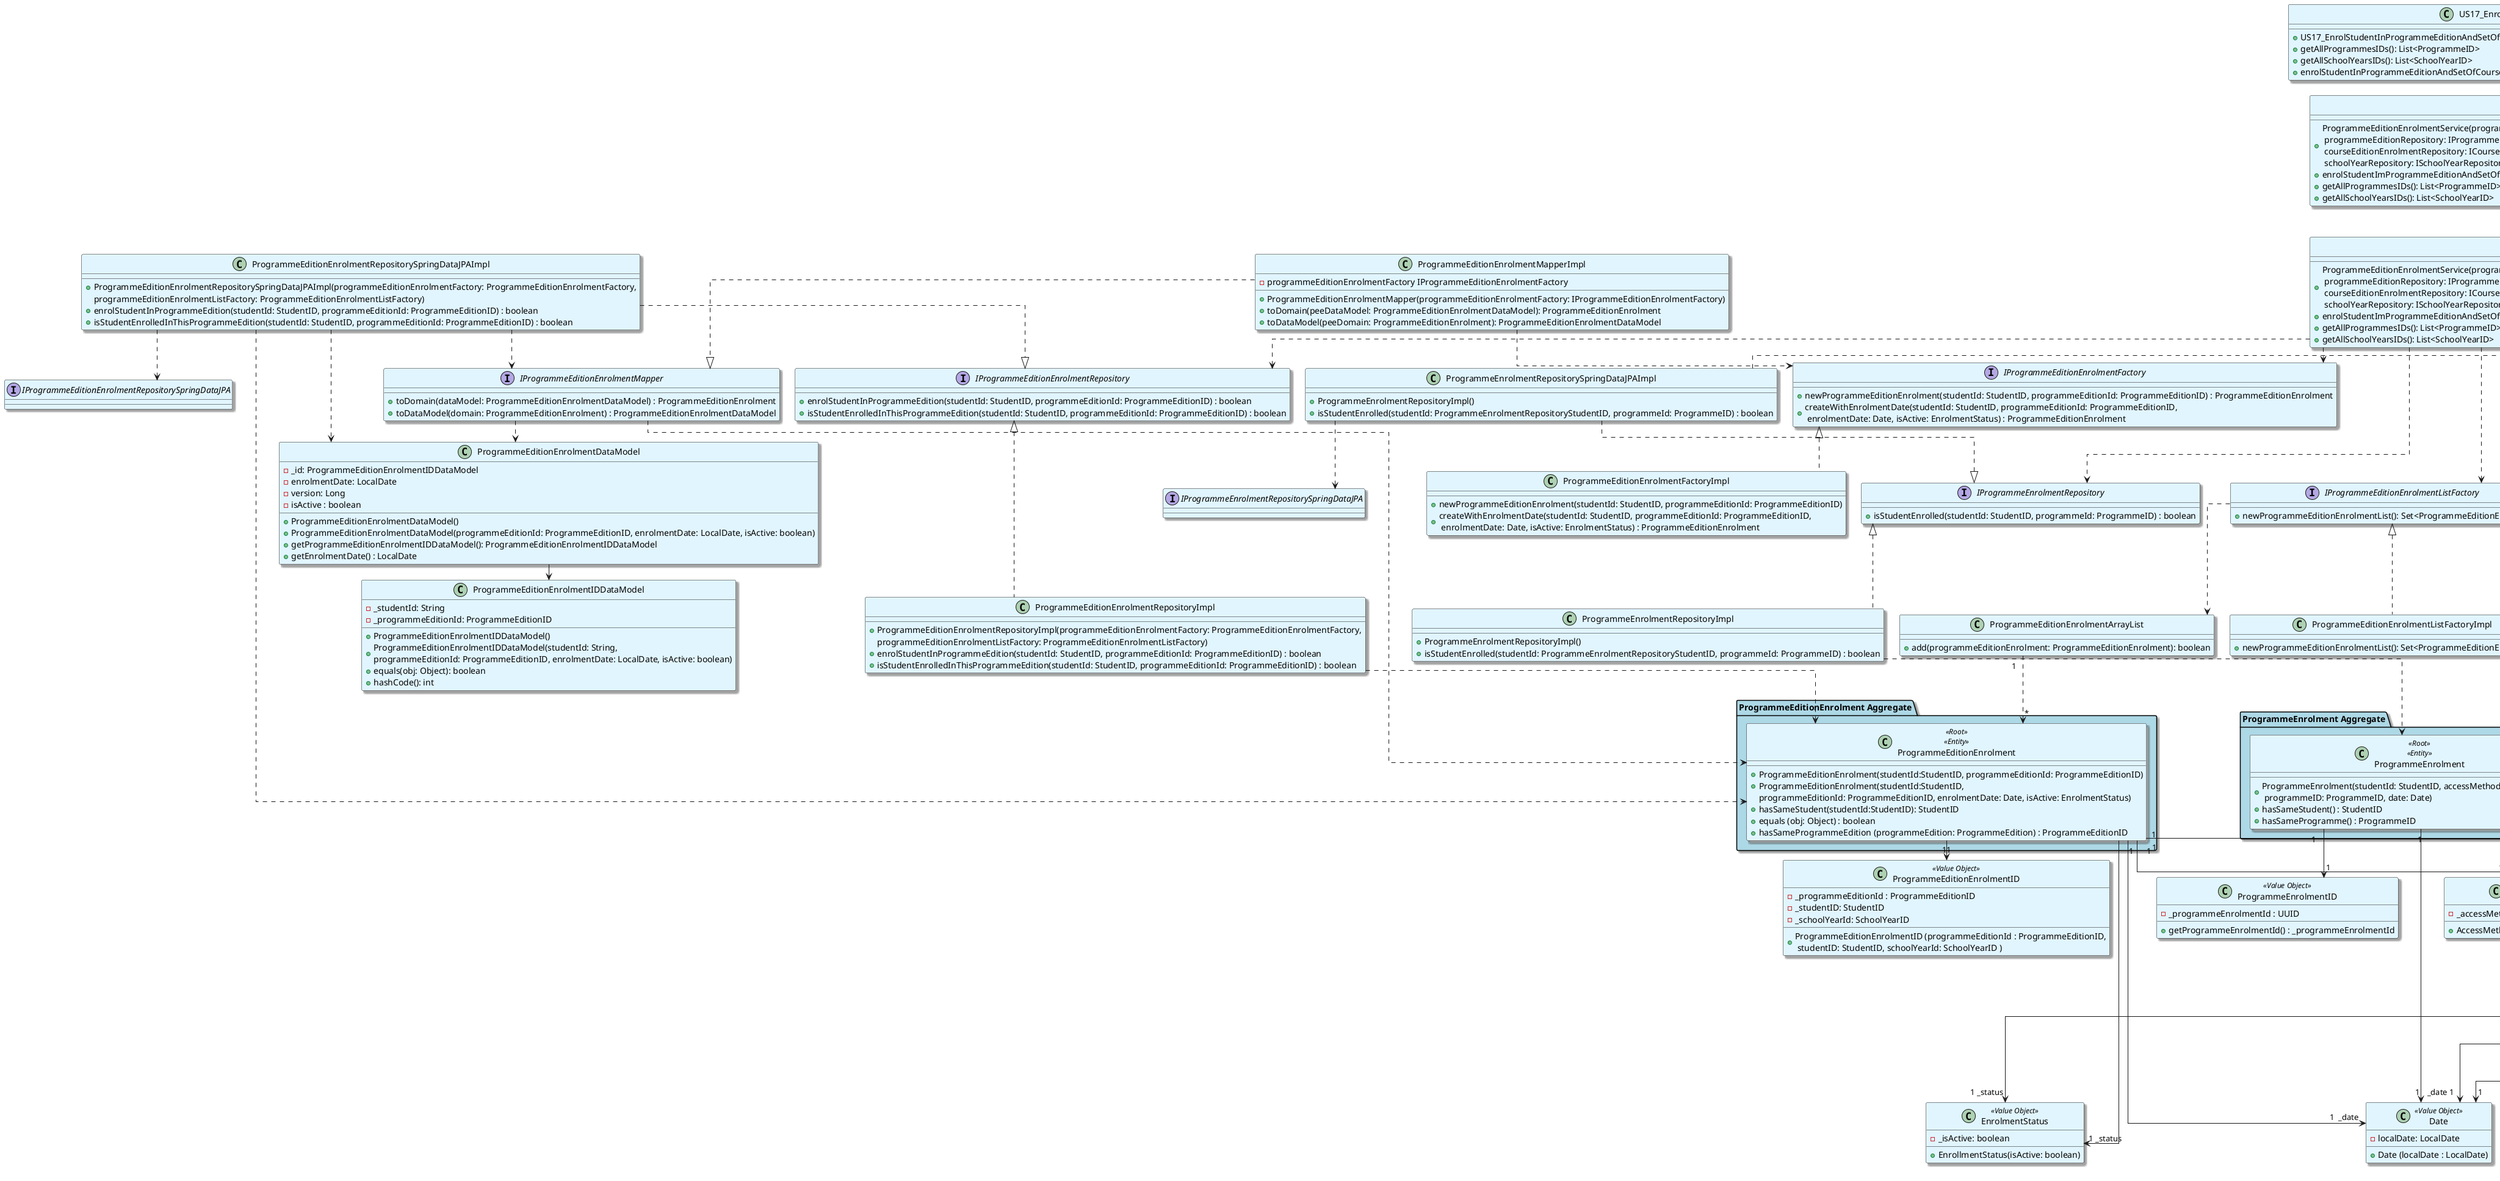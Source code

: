 @startuml
'!pragma layout smetana
'left to right direction
'top to bottom direction

skinparam ranksep 25
skinparam nodesep 25
skinparam classBackgroundColor #E1F5FE
skinparam linetype ortho

skinparam classFontSize 14
skinparam shadowing true
skinparam rectangle {
  RoundCorner 20
}


class US17_EnrolStudentInProgrammeEditionAndSetOfCoursesEditionsController {
    +US17_EnrolStudentInProgrammeEditionAndSetOfCoursesEditionsController(programmeEditionEnrolmentService: IProgrammeEditionEnrolmentService)
    +getAllProgrammesIDs(): List<ProgrammeID>
    +getAllSchoolYearsIDs(): List<SchoolYearID>
    +enrolStudentInProgrammeEditionAndSetOfCoursesEditionsController(studentId: StudentID, programmeId: ProgrammeID, schoolYearId: SchoolYearID)
}


' Service Interfaces
interface IProgrammeEditionEnrolmentService{
    +ProgrammeEditionEnrolmentService(programmeEditionEnrolmentRepository: IProgrammeEditionEnrolmentRepository, \n programmeEditionRepository: IProgrammeEditionRepository, programmeRepository: IProgrammeRepository, \n courseEditionEnrolmentRepository: ICourseEditionEnrolmentRepository, courseEditionRepository: ICourseEditionRepository, \n schoolYearRepository: ISchoolYearRepository, programmeEnrolmentRepository: IProgrammeEnrolmentRepository
    +enrolStudentImProgrammeEditionAndSetOfCoursesEditions(studentId: StudentID, programmeId: ProgrammeID, schoolYearId: SchoolYearID
    +getAllProgrammesIDs(): List<ProgrammeID>
    +getAllSchoolYearsIDs(): List<SchoolYearID>
    }

' Repository Interfaces
interface IProgrammeEditionEnrolmentRepository {
    +enrolStudentInProgrammeEdition(studentId: StudentID, programmeEditionId: ProgrammeEditionID) : boolean
    +isStudentEnrolledInThisProgrammeEdition(studentId: StudentID, programmeEditionId: ProgrammeEditionID) : boolean
}

interface IProgrammeEditionRepository {
    +findProgrammeEditionIDByProgrammeIDAndSchoolYearID(programmeId: ProgrammeID, schoolYearId: SchoolYearID) : Optional<ProgrammeEditionID>
}

interface IProgrammeRepository {
    +getAllProgrammesIDs() : List<ProgrammeID>
}

interface ICourseEditionEnrolmentRepository {
    +enrolStudentInACourseEdition (studentId: StudentID, courseEditionId: CourseEditionID) : boolean
    +findByStudentAndEdition (studentId: StudentID, courseEditionId: CourseEditionID) : Optional<CourseEditionEnrolment>
    +enrolStudentInProgrammeEditionCoursesEditions (studentId: StudentID, courseEditionsId: List<CourseEditionID>) : void
}

interface ICourseEditionRepository {
    +findCourseEditionsByProgrammeEdition(programmeEditionId: ProgrammeEditionID): List<CourseEditionId>
}

interface ISchoolYearRepository {
    +getAllSchoolYearsIDs() : List<SchoolYearID>
}

interface IProgrammeEnrolmentRepository {
    +isStudentEnrolled(studentId: StudentID, programmeId: ProgrammeID) : boolean
}

interface IProgrammeEditionEnrolmentFactory{
    +newProgrammeEditionEnrolment(studentId: StudentID, programmeEditionId: ProgrammeEditionID) : ProgrammeEditionEnrolment
    +createWithEnrolmentDate(studentId: StudentID, programmeEditionId: ProgrammeEditionID,\n enrolmentDate: Date, isActive: EnrolmentStatus) : ProgrammeEditionEnrolment
}

interface IProgrammeEditionEnrolmentListFactory{
    +newProgrammeEditionEnrolmentList(): Set<ProgrammeEditionEnrolmentId>
}

interface IProgrammeEditionEnrolmentRepositorySpringDataJPA {
}

interface IProgrammeRepositorySpringDataJPA {
}

interface IProgrammeEditionRepositorySpringDataJPA {
}

interface IProgrammeEnrolmentRepositorySpringDataJPA {
}

interface ICourseEditionEnrolmentRepositorySpringDataJPA {
}

interface ICourseEditionRepositorySpringDataJPA {
}

interface ISchoolYearRepositorySpringDataJPA {
}

interface IProgrammeEditionEnrolmentMapper {
    +toDomain(dataModel: ProgrammeEditionEnrolmentDataModel) : ProgrammeEditionEnrolment
    +toDataModel(domain: ProgrammeEditionEnrolment) : ProgrammeEditionEnrolmentDataModel
}

' Services
class ProgrammeEditionEnrolmentServiceImpl {
    +ProgrammeEditionEnrolmentService(programmeEditionEnrolmentRepository: IProgrammeEditionEnrolmentRepository, \n programmeEditionRepository: IProgrammeEditionRepository, programmeRepository: IProgrammeRepository, \n courseEditionEnrolmentRepository: ICourseEditionEnrolmentRepository, courseEditionRepository: ICourseEditionRepository, \n schoolYearRepository: ISchoolYearRepository, programmeEnrolmentRepository: IProgrammeEnrolmentRepository
    +enrolStudentImProgrammeEditionAndSetOfCoursesEditions(studentId: StudentID, programmeId: ProgrammeID, schoolYearId: SchoolYearID
    +getAllProgrammesIDs(): List<ProgrammeID>
    +getAllSchoolYearsIDs(): List<SchoolYearID>
}

'Repositories
class ProgrammeEditionEnrolmentRepositoryImpl {
    +ProgrammeEditionEnrolmentRepositoryImpl(programmeEditionEnrolmentFactory: ProgrammeEditionEnrolmentFactory,
          programmeEditionEnrolmentListFactory: ProgrammeEditionEnrolmentListFactory)
    +enrolStudentInProgrammeEdition(studentId: StudentID, programmeEditionId: ProgrammeEditionID) : boolean
    +isStudentEnrolledInThisProgrammeEdition(studentId: StudentID, programmeEditionId: ProgrammeEditionID) : boolean
}

class ProgrammeEditionEnrolmentRepositorySpringDataJPAImpl {
    +ProgrammeEditionEnrolmentRepositorySpringDataJPAImpl(programmeEditionEnrolmentFactory: ProgrammeEditionEnrolmentFactory,
          programmeEditionEnrolmentListFactory: ProgrammeEditionEnrolmentListFactory)
    +enrolStudentInProgrammeEdition(studentId: StudentID, programmeEditionId: ProgrammeEditionID) : boolean
    +isStudentEnrolledInThisProgrammeEdition(studentId: StudentID, programmeEditionId: ProgrammeEditionID) : boolean
}

class ProgrammeEditionRepositoryImpl {
    +ProgrammeEditionRepositoryImpl(programmeEditionFactory: ProgrammeEditionFactory)
    +findProgrammeEditionIDByProgrammeIDAndSchoolYearID(programmeId: ProgrammeID, schoolYearId: SchoolYearID) : Optional<ProgrammeEditionID>
}

class ProgrammeEditionRepositorySpringDataJPAImpl {
    +ProgrammeEditionRepositoryImpl(programmeEditionFactory: ProgrammeEditionFactory)
    +findProgrammeEditionIDByProgrammeIDAndSchoolYearID(programmeId: ProgrammeID, schoolYearId: SchoolYearID) : Optional<ProgrammeEditionID>
}

class ProgrammeRepositoryImpl {
    +ProgrammeRepositoryImpl(programmeFactory: ProgrammeFactory)
    +getAllProgrammesIDs() : List<ProgrammeID>
}

class ProgrammeRepositorySpringDataJPAImpl {
    +ProgrammeRepositoryImpl(programmeFactory: ProgrammeFactory)
    +getAllProgrammesIDs() : List<ProgrammeID>
}

class CourseEditionEnrolmentRepositoryImpl {
    +CourseEditionEnrolmentRepositoryImpl ()
    +enrolStudentInACourseEdition(studentId: StudentID, courseEditionId: CourseEditionID) : boolean
    +findByStudentAndEdition(studentId: StudentID, courseEditionId: CourseEditionID) : Optional<CourseEditionEnrolment>
    +enrolStudentInProgrammeEditionCoursesEditions(studentId: StudentID, courseEditions: List<CourseEditionID>) : void
}

class CourseEditionEnrolmentRepositorySpringDataJPAImpl {
    +CourseEditionEnrolmentRepositoryImpl ()
    +enrolStudentInACourseEdition(studentId: StudentID, courseEditionId: CourseEditionID) : boolean
    +findByStudentAndEdition(studentId: StudentID, courseEditionId: CourseEditionID) : Optional<CourseEditionEnrolment>
    +enrolStudentInProgrammeEditionCoursesEditions(studentId: StudentID, courseEditions: List<CourseEditionID>) : void
}

class CourseEditionRepositoryImpl {
    +CourseEditionRepositoryImpl(courseEditionFactory: CourseEditionFactory)
    +findCourseEditionsByProgrammeEdition(programmeEdition: ProgrammeEdition) : List<CourseEditionID>
}

class CourseEditionRepositorySpringDataJPAImpl {
    +CourseEditionRepositoryImpl(courseEditionFactory: CourseEditionFactory)
    +findCourseEditionsByProgrammeEdition(programmeEdition: ProgrammeEdition) : List<CourseEditionID>
}

class SchoolYearRepositoryImpl {
    +SchoolYearRepositoryImpl(schoolYearFactory: SchoolYearFactory, schoolYearListFactory: SchoolYearListFactory)
    +getAllSchoolYearsIDs() : List<SchoolYearID>
}

class SchoolYearRepositorySpringDataJPAImpl {
    +SchoolYearRepositoryImpl(schoolYearFactory: SchoolYearFactory, schoolYearListFactory: SchoolYearListFactory)
    +getAllSchoolYearsIDs() : List<SchoolYearID>
}

class ProgrammeEnrolmentRepositoryImpl {
    +ProgrammeEnrolmentRepositoryImpl()
    +isStudentEnrolled(studentId: ProgrammeEnrolmentRepositoryStudentID, programmeId: ProgrammeID) : boolean
}

class ProgrammeEnrolmentRepositorySpringDataJPAImpl {
    +ProgrammeEnrolmentRepositoryImpl()
    +isStudentEnrolled(studentId: ProgrammeEnrolmentRepositoryStudentID, programmeId: ProgrammeID) : boolean
}


'Aggregates
package "CourseEditionEnrolment Aggregate" #Lightblue {
    class CourseEditionEnrolment <<Root>> <<Entity>> {
    +CourseEditionEnrolment(studentId:StudentID, courseEditionId: CourseEditionID)
    +hasStudent (studentId: StudentID) : boolean
    +hasCourseEdition (courseEditionId: CourseEditionID) : boolean
    }
}

package "ProgrammeEditionEnrolment Aggregate" #Lightblue {
    class ProgrammeEditionEnrolment <<Root>> <<Entity>> {
        +ProgrammeEditionEnrolment(studentId:StudentID, programmeEditionId: ProgrammeEditionID)
        +ProgrammeEditionEnrolment(studentId:StudentID,
                 programmeEditionId: ProgrammeEditionID, enrolmentDate: Date, isActive: EnrolmentStatus)
        +hasSameStudent(studentId:StudentID): StudentID
        +equals (obj: Object) : boolean
        +hasSameProgrammeEdition (programmeEdition: ProgrammeEdition) : ProgrammeEditionID
    }
}

package "Programme Aggregate" #Lightblue{
    class Programme <<Root>> <<Entity>>  {
     + Programme(name : NameWithNumbersAndSpecialChars, acronym : Acronym,\n quantityOfEcts: QuantEcts, quantityOfSemesters : QuantSemesters,
          degreeTypeID : DegreeTypeID, departmentID : DepartmentID, programmeDirectorID : TeacherID)
     +getProgrammesID() : ProgrammeID
    }
 }

 package "Student Aggregate" #Lightblue{
     class Student <<Root>> <<Entity>> {
         +Student(studentId: StudentID, name: Name, NIF: NIF, phone: Phone,
         email: Email, address: Address, academicEmail  : StudentAcademicEmail)
     }
 }

 package "ProgrammeEdition Aggregate" #Lightblue{
     class ProgrammeEdition <<Root>> <<Entity>> {
         +ProgrammeEdition(programmeId: ProgrammeID, schoolYearId: SchoolYearID)
         +findProgrammeIDInProgrammeEdition() : ProgrammeID
         +findSchoolYearIDInProgrammeEdition() : SchoolYearID
     }
 }

 package "CourseEdition Aggregate" #Lightblue{
     class CourseEdition <<Root>> <<Entity>> {
         +CourseEdition(programmeEditionId: ProgrammeEditionID,\n courseInStudyPlanID: CourseInStudyPlanID, courseEditionId: CourseEditionID)
         +whatProgrammeEditionBelongsThisCourseEdition() : ProgrammeEditionID
     }
 }

 package "SchoolYear Aggregate" #Lightblue{
     class SchoolYear <<Root>> <<Entity>>  {
        +SchoolYear(description: Description, startDate: Date, endDate: Date)
    }
 }

package "ProgrammeEnrolment Aggregate" #Lightblue{
    class ProgrammeEnrolment <<Root>> <<Entity>> {
        +ProgrammeEnrolment(studentId: StudentID, accessMethod: AccessMethod,\n programmeID: ProgrammeID, date: Date)
        +hasSameStudent() : StudentID
        +hasSameProgramme() : ProgrammeID
    }
}

'DataModel

class ProgrammeEditionEnrolmentIDDataModel {
      - _studentId: String
      - _programmeEditionId: ProgrammeEditionID
      + ProgrammeEditionEnrolmentIDDataModel()
      + ProgrammeEditionEnrolmentIDDataModel(studentId: String, \nprogrammeEditionId: ProgrammeEditionID, enrolmentDate: LocalDate, isActive: boolean)
      + equals(obj: Object): boolean
      + hashCode(): int
}

class ProgrammeEditionEnrolmentDataModel{
      - _id: ProgrammeEditionEnrolmentIDDataModel
      - enrolmentDate: LocalDate
      - version: Long
      - isActive : boolean
      + ProgrammeEditionEnrolmentDataModel()
      + ProgrammeEditionEnrolmentDataModel(programmeEditionId: ProgrammeEditionID, enrolmentDate: LocalDate, isActive: boolean)
      +getProgrammeEditionEnrolmentIDDataModel(): ProgrammeEditionEnrolmentIDDataModel
      +getEnrolmentDate() : LocalDate
      }

'Mapper
class ProgrammeEditionEnrolmentMapperImpl{
      - programmeEditionEnrolmentFactory IProgrammeEditionEnrolmentFactory
      + ProgrammeEditionEnrolmentMapper(programmeEditionEnrolmentFactory: IProgrammeEditionEnrolmentFactory)
      + toDomain(peeDataModel: ProgrammeEditionEnrolmentDataModel): ProgrammeEditionEnrolment
      + toDataModel(peeDomain: ProgrammeEditionEnrolment): ProgrammeEditionEnrolmentDataModel
}

'Value Objects

class CourseEditionEnrolmentID <<Value Object>>{
    -_studentID: StudentID
    - _courseEditionID : CourseEditionID
    + CourseEditionEnrolmentID (studentId: StudentID, courseEditionID : CourseEditionID)
}

class ProgrammeEditionEnrolmentID <<Value Object>> {
    - _programmeEditionId : ProgrammeEditionID
    -_studentID: StudentID
    -_schoolYearId: SchoolYearID
    + ProgrammeEditionEnrolmentID (programmeEditionId : ProgrammeEditionID,\n studentID: StudentID, schoolYearId: SchoolYearID )
}

class ProgrammeID <<Value Object>> {
    -_name : NameWithNumbersAndSpecialChars
    -_acronym : Acronym
    + ProgrammeID (name : NameWithNumbersAndSpecialChars,acronym : Acronym)
}

class StudentID <<Value Object>> {
    -_uniqueNumber : int
    + StudentID(uniqueNumber : int)
}

class Name <<Value Object>> {
    -_name : String
    + Name(name : String)
}

class NIF <<Value Object>> {
    -_NIF : String
    + NIF(NIF : String)
}

class Phone <<Value Object>> {
    -_phone : String
    + Phone(phone : String)
}

class Acronym <<Value Object>> {
     -_acronym : String
     + Acronym(acronym : String)
}

class QuantEcts <<ValueObject>> {
    -_quantEcts: int
    + QuantEcts(quantityOfEcts : int)
}

class QuantityOfSemesters <<ValueObject>> {
    -_quantityOfSemesters: int
    + QuantSemesters(quantityOfSemesters: int)
}

class Email <<Value Object>> {
    -_email : String
    + Email(email : String)
}

class AccessMethodID <<Value Object>> {
    -_accessMethodID : UUID
    + AccessMethod(_accessMethodId : UUID)
}


class NameWithNumbersAndSpecialChars <<Value Object>> {
    -_nameWithNumbersAndSpecialChars : String
    + NameWithNumbersAndSpecialChars\n(_nameWithNumbersAndSpecialChars : String)
}

class StudentAcademicEmail <<Value Object>> {
    -_studentAcademicEmail : String
    + StudentAcademicEmail(institutionalEmail : String)
}
class Address <<Value Object>> {
        +Address(street: Street, postalCode: PostalCode, location: Location, country: Country)
        + getStreet() : Street
        + getPostalCode() : PostalCode
        + getLocation() : Location
        + getCountry() : Country
    }

class Street <<Value Object>> {
    -_street : String
    + Street(street : String)
}

class PostalCode <<Value Object>> {
    -_postalCode : String
    + PostalCode(postalCode : String)
}

class Location <<Value Object>> {
    -_location : String
    + Location(location : String)
}

class Country <<Value Object>> {
    -_country : String
    + Country(country : String)
}

class ProgrammeEnrolmentID <<Value Object>>{
    - _programmeEnrolmentId : UUID
    + getProgrammeEnrolmentId() : _programmeEnrolmentId
}

class CourseEditionID <<Value Object>>{
    -_programmeEditionId : ProgrammeEditionID
    -_courseInStudyPlanId : CourseInStudyPlanID
    + CourseEditionId (programmeEditionId : ProgrammeEditionID,\n courseInStudyPlanId : CourseInStudyPlanID)
}

class ProgrammeEditionID <<Value Object>> {
        -_programmeID : ProgrammeID
        -_schoolYearID : SchoolYearID
        + ProgrammeEditionId (programmeID : ProgrammeID,\n schoolYearID : SchoolYearID )
}

class SchoolYearID <<Value Object>>{
    -_schoolYearID : UUID
    + SchoolYearId (schoolYearID: UUID)
    }

class Date <<Value Object>> {
     -localDate: LocalDate
     +Date (localDate : LocalDate)
}

class CourseInStudyPlanID <<Value Object>> {
     -courseID : CourseID
     -studyPlanID :
     +Date (localDate : LocalDate)
}

class  EnrolmentStatus <<Value Object>> {
     -_isActive: boolean
     +EnrollmentStatus(isActive: boolean)
}

class  Description <<Value Object>> {
     -_description: String
     +Description(description: String)
}

class TeacherID <<Value Object>> {
     + TeacherID (teacherAcronym: TeacherAcronym)
     + equals(obj: Object): boolean
     }

class DepartmentID <<Value Object>> {
    + DepartmentID(acronym: DepartmentAcronym)
    + getAcronym(): DepartmentAcronym
    + equals(obj: Object): boolean
    + hashCode(): int
}

class DegreeTypeID <<Value Object>> {
    - String _dtID
    + DegreeTypeID(String dtID)
}



'Factory
class ProgrammeEditionEnrolmentFactoryImpl {
    +newProgrammeEditionEnrolment(studentId: StudentID, programmeEditionId: ProgrammeEditionID)
    +createWithEnrolmentDate(studentId: StudentID, programmeEditionId: ProgrammeEditionID,\n enrolmentDate: Date, isActive: EnrolmentStatus) : ProgrammeEditionEnrolment
}

class ProgrammeEditionEnrolmentListFactoryImpl{
+newProgrammeEditionEnrolmentList(): Set<ProgrammeEditionEnrolmentID>
}

class CourseEditionEnrolmentListFactoryImpl {
    +newArrayList(): List<CourseEditionEnrolmentID>
}

class CourseEditionListFactoryImpl{
    +newArrayList(CourseEditionID)
}


'Others

class HashSet{
    + add(): boolean
}

class ProgrammeArrayList {
    +add(): boolean
}

class ProgrammeEditionEnrolmentArrayList{
     +add(programmeEditionEnrolment: ProgrammeEditionEnrolment): boolean
}

class SchoolYearArrayList {
    +add(): boolean
}

class CourseEditionArrayList{
     +add(): boolean
}

' Controller - IService
US17_EnrolStudentInProgrammeEditionAndSetOfCoursesEditionsController  ..>  IProgrammeEditionEnrolmentService

' IService - Service
IProgrammeEditionEnrolmentService  <|...  ProgrammeEditionEnrolmentServiceImpl

ProgrammeEditionEnrolmentServiceImpl  ..>  IProgrammeEditionEnrolmentRepository
ProgrammeEditionEnrolmentServiceImpl  ..>  IProgrammeEditionRepository
ProgrammeEditionEnrolmentServiceImpl  ..>  IProgrammeRepository
ProgrammeEditionEnrolmentServiceImpl  ..>  ICourseEditionEnrolmentRepository
ProgrammeEditionEnrolmentServiceImpl  ..>  ICourseEditionRepository
ProgrammeEditionEnrolmentServiceImpl  ..>  ISchoolYearRepository
ProgrammeEditionEnrolmentServiceImpl  ..>  IProgrammeEnrolmentRepository


' Repository -> interface
IProgrammeEditionEnrolmentRepository <|... ProgrammeEditionEnrolmentRepositoryImpl
IProgrammeEditionRepository <|.. ProgrammeEditionRepositoryImpl
IProgrammeRepository <|.. ProgrammeRepositoryImpl
ICourseEditionEnrolmentRepository <|.. CourseEditionEnrolmentRepositoryImpl
ICourseEditionRepository <|.. CourseEditionRepositoryImpl
ISchoolYearRepository <|.. SchoolYearRepositoryImpl
IProgrammeEnrolmentRepository <|.. ProgrammeEnrolmentRepositoryImpl

' Repository -> Aggregates
ProgrammeRepositoryImpl ..> Programme
CourseEditionEnrolmentRepositoryImpl ..> CourseEditionEnrolment
ProgrammeEditionEnrolmentRepositoryImpl ..> ProgrammeEditionEnrolment
ProgrammeEditionRepositoryImpl ..> ProgrammeEdition
CourseEditionRepositoryImpl ..> CourseEdition
SchoolYearRepositoryImpl ..> SchoolYear
ProgrammeEnrolmentRepositoryImpl ..> ProgrammeEnrolment

' Service -> InterfaceFactory
ProgrammeEditionEnrolmentServiceImpl ..> IProgrammeEditionEnrolmentListFactory
ProgrammeEditionEnrolmentServiceImpl ..> IProgrammeEditionEnrolmentFactory

' Other connections

CourseEditionRepositoryImpl "1       " --> "1" CourseEditionListFactoryImpl
'CourseEditionRepositoryImpl "1" --> "1" CourseEditionArrayList
CourseEditionArrayList "1" <.. "1" CourseEditionListFactoryImpl
CourseEditionArrayList "1 arrayOfCourseEdition" <.u. "*" CourseEdition

'CourseEditionEnrolmentRepositoryImpl "1" --> "1" CourseEditionEnrolmentListFactoryImpl
CourseEditionEnrolmentRepositoryImpl "1" --> "1" HashSet
HashSet "1" <.. "1" CourseEditionEnrolmentListFactoryImpl
HashSet "1" <.. "*" SchoolYear
'ProgrammeEditionEnrolmentRepositoryImpl "1" --> "1" ProgrammeEditionEnrolmentArrayList

ProgrammeEditionEnrolmentArrayList "1" ..> "*" ProgrammeEditionEnrolment
'ProgrammeEditionEnrolmentRepositoryImpl "1" ..> "1" ProgrammeEditionEnrolmentListFactoryImpl

IProgrammeEditionEnrolmentListFactory ..> ProgrammeEditionEnrolmentArrayList
IProgrammeEditionEnrolmentFactory <|.. ProgrammeEditionEnrolmentFactoryImpl
IProgrammeEditionEnrolmentListFactory <|.. ProgrammeEditionEnrolmentListFactoryImpl


'ProgrammeRepositoryImpl "1" --> "1" ProgrammeArrayList
ProgrammeArrayList "1" --> " _programme *" Programme

ProgrammeEdition "1" --> "1" SchoolYearID
ProgrammeEdition "1" --> ProgrammeID
ProgrammeEdition "1" --> "1" ProgrammeEditionID

CourseEdition "1" --> "1" CourseEditionID
CourseEdition "1" --> "1" ProgrammeEditionID
CourseEdition "1" --> "1" CourseInStudyPlanID

'SchoolYearRepositoryImpl "1" --> "1" SchoolYearArrayList
SchoolYearArrayList "1" --> " _schoolYear *" SchoolYear

ProgrammeEditionEnrolment "1"--> "1" ProgrammeEditionID
ProgrammeEditionEnrolment"1" --> "1" StudentID
ProgrammeEditionEnrolment "1"--> "1" ProgrammeEditionEnrolmentID
ProgrammeEditionEnrolment  "1" --> "1 _status" EnrolmentStatus

SchoolYear "1" --> "1" SchoolYearID
SchoolYear "1" --> "1" Description
SchoolYear "1" --> "1" Date

ProgrammeEditionEnrolment  " 1    " --> "1  _date " Date

CourseEditionEnrolment  "1" --> "1 _status" EnrolmentStatus
CourseEditionEnrolment "1" --> "_date 1    " Date
CourseEditionEnrolment "1"   -u-> "1"  StudentID
CourseEditionEnrolment "1" --> "1" CourseEditionID
CourseEditionEnrolment "1" --> "1" CourseEditionEnrolmentID

Programme "1" --> "1" ProgrammeID
Programme "1" --> "1" NameWithNumbersAndSpecialChars
Programme "1" --> "1" Acronym
Programme "1" --> "1" QuantEcts
Programme "1" --> "1" QuantityOfSemesters
Programme "1" --> "1" DepartmentID
Programme "1" --> "1" DegreeTypeID
Programme "1" --> "1" TeacherID

ProgrammeEnrolment "1" --> "1" ProgrammeID
ProgrammeEnrolment "1" --> "1" AccessMethodID
ProgrammeEnrolment "1" --> "1" Date
ProgrammeEnrolment "1" --> "1" StudentID
ProgrammeEnrolment "1" --> "1" ProgrammeEnrolmentID

Student "1" --> "1" StudentID
Student "*" --> "1" Name
Student "\n *" --> "1  " Email
Student "\n *" --> "1   " StudentAcademicEmail
Student "\n *" --> "1 " Phone
Student "\n *" --> "1 " NIF
Student "1" --> "1 _address" Address

Address "  *" ---> "1" Street
Address "*                " ---> "1" PostalCode
Address " *" ---> "1" Location
Address " *" ---> "1" Country

ProgrammeEditionEnrolmentRepositorySpringDataJPAImpl ..|> IProgrammeEditionEnrolmentRepository
ProgrammeEditionEnrolmentRepositorySpringDataJPAImpl ..> IProgrammeEditionEnrolmentRepositorySpringDataJPA
ProgrammeEditionEnrolmentRepositorySpringDataJPAImpl ..> ProgrammeEditionEnrolment
ProgrammeRepositorySpringDataJPAImpl ..|> IProgrammeRepository
ProgrammeRepositorySpringDataJPAImpl ..> IProgrammeRepositorySpringDataJPA
ProgrammeRepositorySpringDataJPAImpl ..> Programme
ProgrammeEditionRepositorySpringDataJPAImpl ..|> IProgrammeEditionRepository
ProgrammeEditionRepositorySpringDataJPAImpl ..> IProgrammeEditionRepositorySpringDataJPA
ProgrammeEditionRepositorySpringDataJPAImpl ..> ProgrammeEdition
ProgrammeEnrolmentRepositorySpringDataJPAImpl ..|> IProgrammeEnrolmentRepository
ProgrammeEnrolmentRepositorySpringDataJPAImpl ..> IProgrammeEnrolmentRepositorySpringDataJPA
ProgrammeEnrolmentRepositorySpringDataJPAImpl ..> ProgrammeEnrolment
CourseEditionEnrolmentRepositorySpringDataJPAImpl ..|> ICourseEditionEnrolmentRepository
CourseEditionEnrolmentRepositorySpringDataJPAImpl ..> ICourseEditionEnrolmentRepositorySpringDataJPA
CourseEditionEnrolmentRepositorySpringDataJPAImpl ..> CourseEditionEnrolment
CourseEditionRepositorySpringDataJPAImpl ...|> ICourseEditionRepository
CourseEditionRepositorySpringDataJPAImpl ..> ICourseEditionRepositorySpringDataJPA
CourseEditionRepositorySpringDataJPAImpl ..> CourseEdition
SchoolYearRepositorySpringDataJPAImpl ..|> ISchoolYearRepository
SchoolYearRepositorySpringDataJPAImpl ..> ISchoolYearRepositorySpringDataJPA
SchoolYearRepositorySpringDataJPAImpl ..> SchoolYear

ProgrammeEditionEnrolmentMapperImpl ..> IProgrammeEditionEnrolmentFactory
ProgrammeEditionEnrolmentMapperImpl ..|> IProgrammeEditionEnrolmentMapper
IProgrammeEditionEnrolmentMapper ..> ProgrammeEditionEnrolment
IProgrammeEditionEnrolmentMapper ..> ProgrammeEditionEnrolmentDataModel
ProgrammeEditionEnrolmentRepositorySpringDataJPAImpl ..> ProgrammeEditionEnrolmentDataModel
ProgrammeEditionEnrolmentRepositorySpringDataJPAImpl ..> IProgrammeEditionEnrolmentMapper

ProgrammeEditionEnrolmentDataModel --> ProgrammeEditionEnrolmentIDDataModel

@enduml
